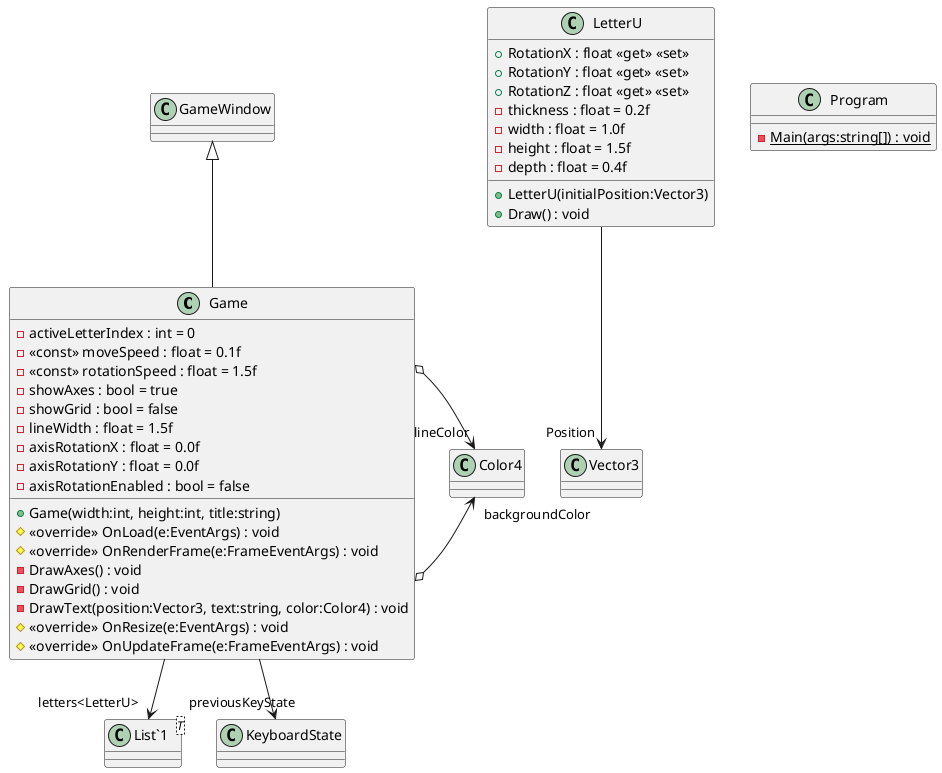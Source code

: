 @startuml
class Game {
    - activeLetterIndex : int = 0
    - <<const>> moveSpeed : float = 0.1f
    - <<const>> rotationSpeed : float = 1.5f
    - showAxes : bool = true
    - showGrid : bool = false
    - lineWidth : float = 1.5f
    - axisRotationX : float = 0.0f
    - axisRotationY : float = 0.0f
    - axisRotationEnabled : bool = false
    + Game(width:int, height:int, title:string)
    # <<override>> OnLoad(e:EventArgs) : void
    # <<override>> OnRenderFrame(e:FrameEventArgs) : void
    - DrawAxes() : void
    - DrawGrid() : void
    - DrawText(position:Vector3, text:string, color:Color4) : void
    # <<override>> OnResize(e:EventArgs) : void
    # <<override>> OnUpdateFrame(e:FrameEventArgs) : void
}
class LetterU {
    + RotationX : float <<get>> <<set>>
    + RotationY : float <<get>> <<set>>
    + RotationZ : float <<get>> <<set>>
    - thickness : float = 0.2f
    - width : float = 1.0f
    - height : float = 1.5f
    - depth : float = 0.4f
    + LetterU(initialPosition:Vector3)
    + Draw() : void
}
class Program {
    {static} - Main(args:string[]) : void
}
class "List`1"<T> {
}
GameWindow <|-- Game
Game --> "letters<LetterU>" "List`1"
Game o-> "backgroundColor" Color4
Game o-> "lineColor" Color4
Game --> "previousKeyState" KeyboardState
LetterU --> "Position" Vector3
@enduml
